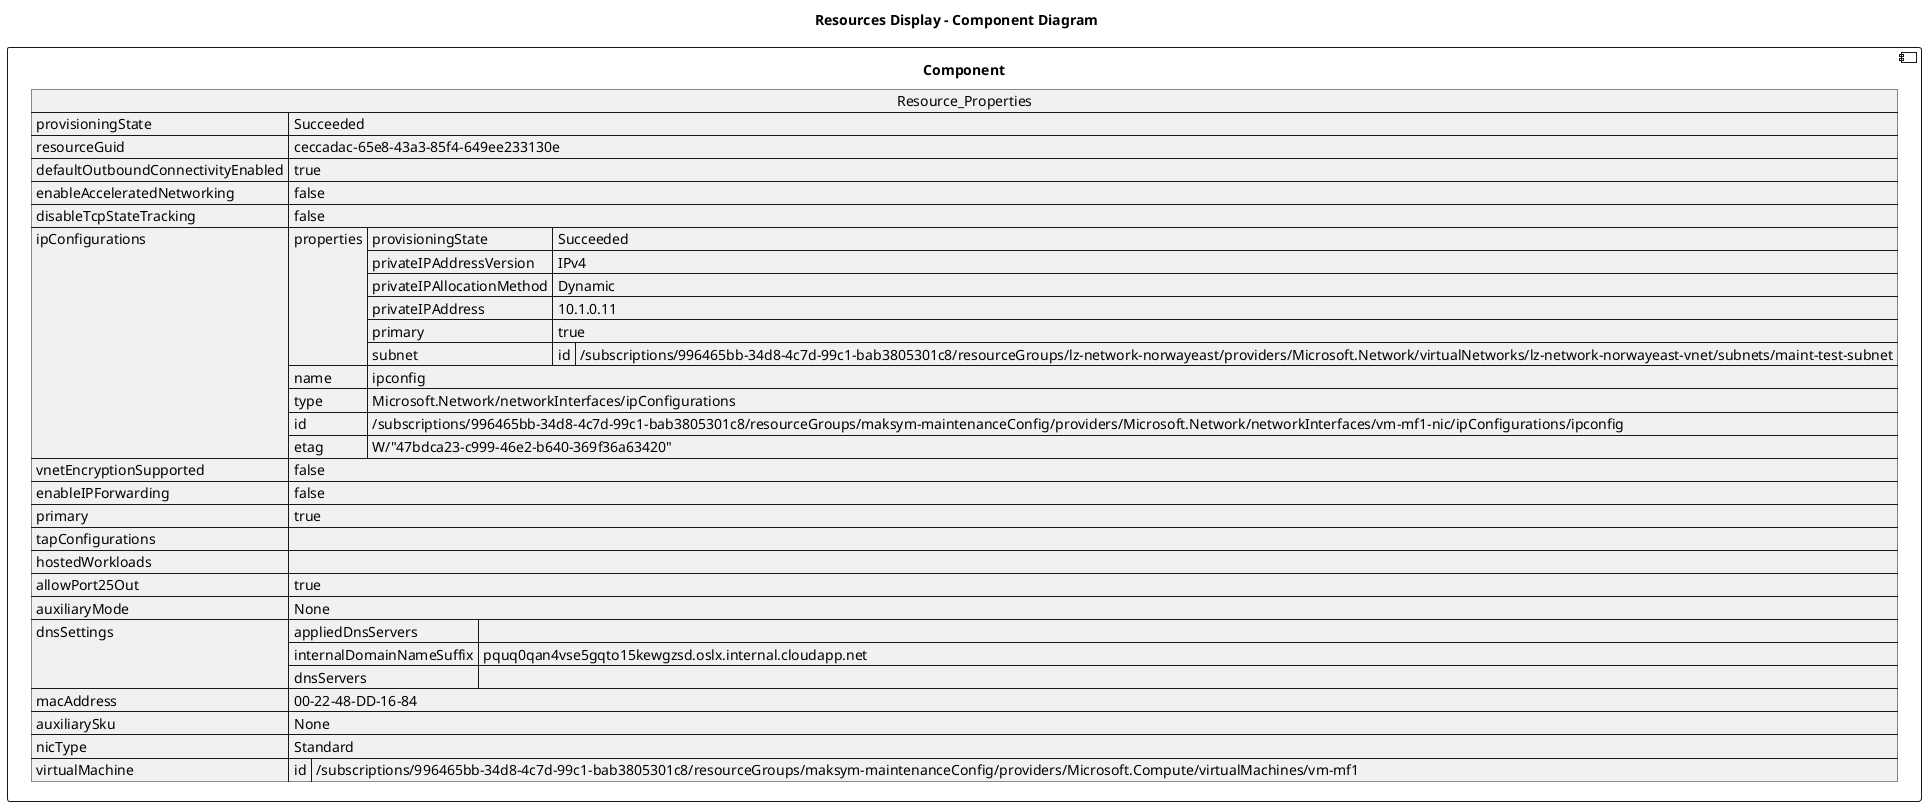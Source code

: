 @startuml

title Resources Display - Component Diagram

component Component {

json  Resource_Properties {
  "provisioningState": "Succeeded",
  "resourceGuid": "ceccadac-65e8-43a3-85f4-649ee233130e",
  "defaultOutboundConnectivityEnabled": true,
  "enableAcceleratedNetworking": false,
  "disableTcpStateTracking": false,
  "ipConfigurations": [
    {
      "properties": {
        "provisioningState": "Succeeded",
        "privateIPAddressVersion": "IPv4",
        "privateIPAllocationMethod": "Dynamic",
        "privateIPAddress": "10.1.0.11",
        "primary": true,
        "subnet": {
          "id": "/subscriptions/996465bb-34d8-4c7d-99c1-bab3805301c8/resourceGroups/lz-network-norwayeast/providers/Microsoft.Network/virtualNetworks/lz-network-norwayeast-vnet/subnets/maint-test-subnet"
        }
      },
      "name": "ipconfig",
      "type": "Microsoft.Network/networkInterfaces/ipConfigurations",
      "id": "/subscriptions/996465bb-34d8-4c7d-99c1-bab3805301c8/resourceGroups/maksym-maintenanceConfig/providers/Microsoft.Network/networkInterfaces/vm-mf1-nic/ipConfigurations/ipconfig",
      "etag": "W/\"47bdca23-c999-46e2-b640-369f36a63420\""
    }
  ],
  "vnetEncryptionSupported": false,
  "enableIPForwarding": false,
  "primary": true,
  "tapConfigurations": [],
  "hostedWorkloads": [],
  "allowPort25Out": true,
  "auxiliaryMode": "None",
  "dnsSettings": {
    "appliedDnsServers": [],
    "internalDomainNameSuffix": "pquq0qan4vse5gqto15kewgzsd.oslx.internal.cloudapp.net",
    "dnsServers": []
  },
  "macAddress": "00-22-48-DD-16-84",
  "auxiliarySku": "None",
  "nicType": "Standard",
  "virtualMachine": {
    "id": "/subscriptions/996465bb-34d8-4c7d-99c1-bab3805301c8/resourceGroups/maksym-maintenanceConfig/providers/Microsoft.Compute/virtualMachines/vm-mf1"
  }
}
}
@enduml
